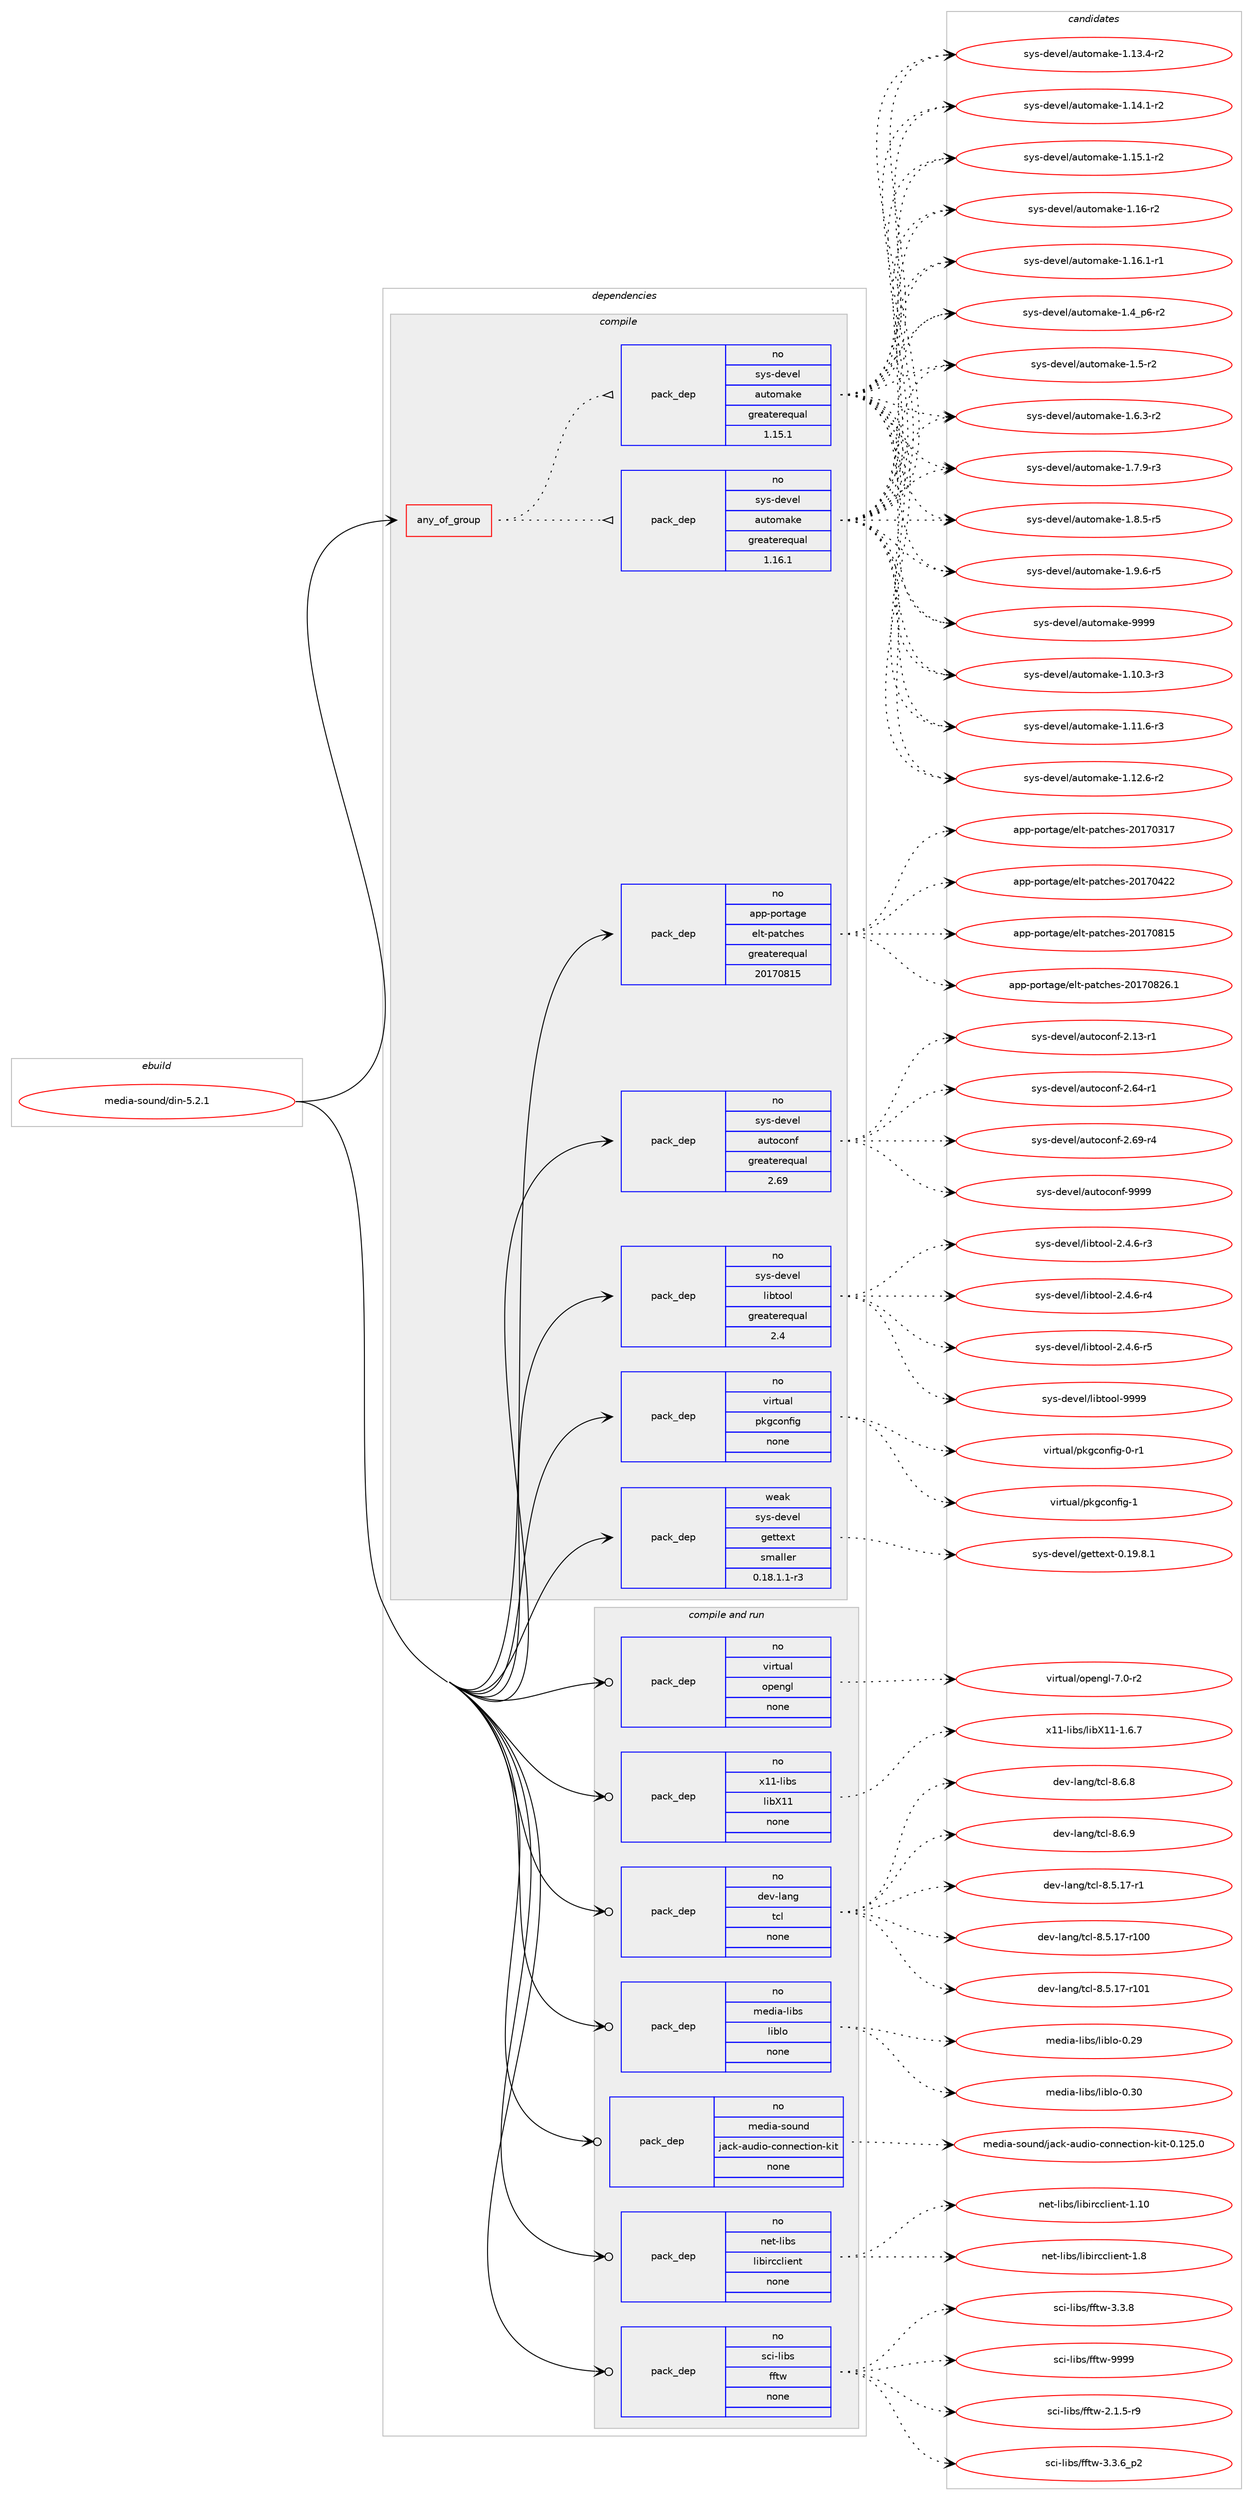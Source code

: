 digraph prolog {

# *************
# Graph options
# *************

newrank=true;
concentrate=true;
compound=true;
graph [rankdir=LR,fontname=Helvetica,fontsize=10,ranksep=1.5];#, ranksep=2.5, nodesep=0.2];
edge  [arrowhead=vee];
node  [fontname=Helvetica,fontsize=10];

# **********
# The ebuild
# **********

subgraph cluster_leftcol {
color=gray;
rank=same;
label=<<i>ebuild</i>>;
id [label="media-sound/din-5.2.1", color=red, width=4, href="../media-sound/din-5.2.1.svg"];
}

# ****************
# The dependencies
# ****************

subgraph cluster_midcol {
color=gray;
label=<<i>dependencies</i>>;
subgraph cluster_compile {
fillcolor="#eeeeee";
style=filled;
label=<<i>compile</i>>;
subgraph any25450 {
dependency1625481 [label=<<TABLE BORDER="0" CELLBORDER="1" CELLSPACING="0" CELLPADDING="4"><TR><TD CELLPADDING="10">any_of_group</TD></TR></TABLE>>, shape=none, color=red];subgraph pack1162171 {
dependency1625482 [label=<<TABLE BORDER="0" CELLBORDER="1" CELLSPACING="0" CELLPADDING="4" WIDTH="220"><TR><TD ROWSPAN="6" CELLPADDING="30">pack_dep</TD></TR><TR><TD WIDTH="110">no</TD></TR><TR><TD>sys-devel</TD></TR><TR><TD>automake</TD></TR><TR><TD>greaterequal</TD></TR><TR><TD>1.16.1</TD></TR></TABLE>>, shape=none, color=blue];
}
dependency1625481:e -> dependency1625482:w [weight=20,style="dotted",arrowhead="oinv"];
subgraph pack1162172 {
dependency1625483 [label=<<TABLE BORDER="0" CELLBORDER="1" CELLSPACING="0" CELLPADDING="4" WIDTH="220"><TR><TD ROWSPAN="6" CELLPADDING="30">pack_dep</TD></TR><TR><TD WIDTH="110">no</TD></TR><TR><TD>sys-devel</TD></TR><TR><TD>automake</TD></TR><TR><TD>greaterequal</TD></TR><TR><TD>1.15.1</TD></TR></TABLE>>, shape=none, color=blue];
}
dependency1625481:e -> dependency1625483:w [weight=20,style="dotted",arrowhead="oinv"];
}
id:e -> dependency1625481:w [weight=20,style="solid",arrowhead="vee"];
subgraph pack1162173 {
dependency1625484 [label=<<TABLE BORDER="0" CELLBORDER="1" CELLSPACING="0" CELLPADDING="4" WIDTH="220"><TR><TD ROWSPAN="6" CELLPADDING="30">pack_dep</TD></TR><TR><TD WIDTH="110">no</TD></TR><TR><TD>app-portage</TD></TR><TR><TD>elt-patches</TD></TR><TR><TD>greaterequal</TD></TR><TR><TD>20170815</TD></TR></TABLE>>, shape=none, color=blue];
}
id:e -> dependency1625484:w [weight=20,style="solid",arrowhead="vee"];
subgraph pack1162174 {
dependency1625485 [label=<<TABLE BORDER="0" CELLBORDER="1" CELLSPACING="0" CELLPADDING="4" WIDTH="220"><TR><TD ROWSPAN="6" CELLPADDING="30">pack_dep</TD></TR><TR><TD WIDTH="110">no</TD></TR><TR><TD>sys-devel</TD></TR><TR><TD>autoconf</TD></TR><TR><TD>greaterequal</TD></TR><TR><TD>2.69</TD></TR></TABLE>>, shape=none, color=blue];
}
id:e -> dependency1625485:w [weight=20,style="solid",arrowhead="vee"];
subgraph pack1162175 {
dependency1625486 [label=<<TABLE BORDER="0" CELLBORDER="1" CELLSPACING="0" CELLPADDING="4" WIDTH="220"><TR><TD ROWSPAN="6" CELLPADDING="30">pack_dep</TD></TR><TR><TD WIDTH="110">no</TD></TR><TR><TD>sys-devel</TD></TR><TR><TD>libtool</TD></TR><TR><TD>greaterequal</TD></TR><TR><TD>2.4</TD></TR></TABLE>>, shape=none, color=blue];
}
id:e -> dependency1625486:w [weight=20,style="solid",arrowhead="vee"];
subgraph pack1162176 {
dependency1625487 [label=<<TABLE BORDER="0" CELLBORDER="1" CELLSPACING="0" CELLPADDING="4" WIDTH="220"><TR><TD ROWSPAN="6" CELLPADDING="30">pack_dep</TD></TR><TR><TD WIDTH="110">no</TD></TR><TR><TD>virtual</TD></TR><TR><TD>pkgconfig</TD></TR><TR><TD>none</TD></TR><TR><TD></TD></TR></TABLE>>, shape=none, color=blue];
}
id:e -> dependency1625487:w [weight=20,style="solid",arrowhead="vee"];
subgraph pack1162177 {
dependency1625488 [label=<<TABLE BORDER="0" CELLBORDER="1" CELLSPACING="0" CELLPADDING="4" WIDTH="220"><TR><TD ROWSPAN="6" CELLPADDING="30">pack_dep</TD></TR><TR><TD WIDTH="110">weak</TD></TR><TR><TD>sys-devel</TD></TR><TR><TD>gettext</TD></TR><TR><TD>smaller</TD></TR><TR><TD>0.18.1.1-r3</TD></TR></TABLE>>, shape=none, color=blue];
}
id:e -> dependency1625488:w [weight=20,style="solid",arrowhead="vee"];
}
subgraph cluster_compileandrun {
fillcolor="#eeeeee";
style=filled;
label=<<i>compile and run</i>>;
subgraph pack1162178 {
dependency1625489 [label=<<TABLE BORDER="0" CELLBORDER="1" CELLSPACING="0" CELLPADDING="4" WIDTH="220"><TR><TD ROWSPAN="6" CELLPADDING="30">pack_dep</TD></TR><TR><TD WIDTH="110">no</TD></TR><TR><TD>dev-lang</TD></TR><TR><TD>tcl</TD></TR><TR><TD>none</TD></TR><TR><TD></TD></TR></TABLE>>, shape=none, color=blue];
}
id:e -> dependency1625489:w [weight=20,style="solid",arrowhead="odotvee"];
subgraph pack1162179 {
dependency1625490 [label=<<TABLE BORDER="0" CELLBORDER="1" CELLSPACING="0" CELLPADDING="4" WIDTH="220"><TR><TD ROWSPAN="6" CELLPADDING="30">pack_dep</TD></TR><TR><TD WIDTH="110">no</TD></TR><TR><TD>media-libs</TD></TR><TR><TD>liblo</TD></TR><TR><TD>none</TD></TR><TR><TD></TD></TR></TABLE>>, shape=none, color=blue];
}
id:e -> dependency1625490:w [weight=20,style="solid",arrowhead="odotvee"];
subgraph pack1162180 {
dependency1625491 [label=<<TABLE BORDER="0" CELLBORDER="1" CELLSPACING="0" CELLPADDING="4" WIDTH="220"><TR><TD ROWSPAN="6" CELLPADDING="30">pack_dep</TD></TR><TR><TD WIDTH="110">no</TD></TR><TR><TD>media-sound</TD></TR><TR><TD>jack-audio-connection-kit</TD></TR><TR><TD>none</TD></TR><TR><TD></TD></TR></TABLE>>, shape=none, color=blue];
}
id:e -> dependency1625491:w [weight=20,style="solid",arrowhead="odotvee"];
subgraph pack1162181 {
dependency1625492 [label=<<TABLE BORDER="0" CELLBORDER="1" CELLSPACING="0" CELLPADDING="4" WIDTH="220"><TR><TD ROWSPAN="6" CELLPADDING="30">pack_dep</TD></TR><TR><TD WIDTH="110">no</TD></TR><TR><TD>net-libs</TD></TR><TR><TD>libircclient</TD></TR><TR><TD>none</TD></TR><TR><TD></TD></TR></TABLE>>, shape=none, color=blue];
}
id:e -> dependency1625492:w [weight=20,style="solid",arrowhead="odotvee"];
subgraph pack1162182 {
dependency1625493 [label=<<TABLE BORDER="0" CELLBORDER="1" CELLSPACING="0" CELLPADDING="4" WIDTH="220"><TR><TD ROWSPAN="6" CELLPADDING="30">pack_dep</TD></TR><TR><TD WIDTH="110">no</TD></TR><TR><TD>sci-libs</TD></TR><TR><TD>fftw</TD></TR><TR><TD>none</TD></TR><TR><TD></TD></TR></TABLE>>, shape=none, color=blue];
}
id:e -> dependency1625493:w [weight=20,style="solid",arrowhead="odotvee"];
subgraph pack1162183 {
dependency1625494 [label=<<TABLE BORDER="0" CELLBORDER="1" CELLSPACING="0" CELLPADDING="4" WIDTH="220"><TR><TD ROWSPAN="6" CELLPADDING="30">pack_dep</TD></TR><TR><TD WIDTH="110">no</TD></TR><TR><TD>virtual</TD></TR><TR><TD>opengl</TD></TR><TR><TD>none</TD></TR><TR><TD></TD></TR></TABLE>>, shape=none, color=blue];
}
id:e -> dependency1625494:w [weight=20,style="solid",arrowhead="odotvee"];
subgraph pack1162184 {
dependency1625495 [label=<<TABLE BORDER="0" CELLBORDER="1" CELLSPACING="0" CELLPADDING="4" WIDTH="220"><TR><TD ROWSPAN="6" CELLPADDING="30">pack_dep</TD></TR><TR><TD WIDTH="110">no</TD></TR><TR><TD>x11-libs</TD></TR><TR><TD>libX11</TD></TR><TR><TD>none</TD></TR><TR><TD></TD></TR></TABLE>>, shape=none, color=blue];
}
id:e -> dependency1625495:w [weight=20,style="solid",arrowhead="odotvee"];
}
subgraph cluster_run {
fillcolor="#eeeeee";
style=filled;
label=<<i>run</i>>;
}
}

# **************
# The candidates
# **************

subgraph cluster_choices {
rank=same;
color=gray;
label=<<i>candidates</i>>;

subgraph choice1162171 {
color=black;
nodesep=1;
choice11512111545100101118101108479711711611110997107101454946494846514511451 [label="sys-devel/automake-1.10.3-r3", color=red, width=4,href="../sys-devel/automake-1.10.3-r3.svg"];
choice11512111545100101118101108479711711611110997107101454946494946544511451 [label="sys-devel/automake-1.11.6-r3", color=red, width=4,href="../sys-devel/automake-1.11.6-r3.svg"];
choice11512111545100101118101108479711711611110997107101454946495046544511450 [label="sys-devel/automake-1.12.6-r2", color=red, width=4,href="../sys-devel/automake-1.12.6-r2.svg"];
choice11512111545100101118101108479711711611110997107101454946495146524511450 [label="sys-devel/automake-1.13.4-r2", color=red, width=4,href="../sys-devel/automake-1.13.4-r2.svg"];
choice11512111545100101118101108479711711611110997107101454946495246494511450 [label="sys-devel/automake-1.14.1-r2", color=red, width=4,href="../sys-devel/automake-1.14.1-r2.svg"];
choice11512111545100101118101108479711711611110997107101454946495346494511450 [label="sys-devel/automake-1.15.1-r2", color=red, width=4,href="../sys-devel/automake-1.15.1-r2.svg"];
choice1151211154510010111810110847971171161111099710710145494649544511450 [label="sys-devel/automake-1.16-r2", color=red, width=4,href="../sys-devel/automake-1.16-r2.svg"];
choice11512111545100101118101108479711711611110997107101454946495446494511449 [label="sys-devel/automake-1.16.1-r1", color=red, width=4,href="../sys-devel/automake-1.16.1-r1.svg"];
choice115121115451001011181011084797117116111109971071014549465295112544511450 [label="sys-devel/automake-1.4_p6-r2", color=red, width=4,href="../sys-devel/automake-1.4_p6-r2.svg"];
choice11512111545100101118101108479711711611110997107101454946534511450 [label="sys-devel/automake-1.5-r2", color=red, width=4,href="../sys-devel/automake-1.5-r2.svg"];
choice115121115451001011181011084797117116111109971071014549465446514511450 [label="sys-devel/automake-1.6.3-r2", color=red, width=4,href="../sys-devel/automake-1.6.3-r2.svg"];
choice115121115451001011181011084797117116111109971071014549465546574511451 [label="sys-devel/automake-1.7.9-r3", color=red, width=4,href="../sys-devel/automake-1.7.9-r3.svg"];
choice115121115451001011181011084797117116111109971071014549465646534511453 [label="sys-devel/automake-1.8.5-r5", color=red, width=4,href="../sys-devel/automake-1.8.5-r5.svg"];
choice115121115451001011181011084797117116111109971071014549465746544511453 [label="sys-devel/automake-1.9.6-r5", color=red, width=4,href="../sys-devel/automake-1.9.6-r5.svg"];
choice115121115451001011181011084797117116111109971071014557575757 [label="sys-devel/automake-9999", color=red, width=4,href="../sys-devel/automake-9999.svg"];
dependency1625482:e -> choice11512111545100101118101108479711711611110997107101454946494846514511451:w [style=dotted,weight="100"];
dependency1625482:e -> choice11512111545100101118101108479711711611110997107101454946494946544511451:w [style=dotted,weight="100"];
dependency1625482:e -> choice11512111545100101118101108479711711611110997107101454946495046544511450:w [style=dotted,weight="100"];
dependency1625482:e -> choice11512111545100101118101108479711711611110997107101454946495146524511450:w [style=dotted,weight="100"];
dependency1625482:e -> choice11512111545100101118101108479711711611110997107101454946495246494511450:w [style=dotted,weight="100"];
dependency1625482:e -> choice11512111545100101118101108479711711611110997107101454946495346494511450:w [style=dotted,weight="100"];
dependency1625482:e -> choice1151211154510010111810110847971171161111099710710145494649544511450:w [style=dotted,weight="100"];
dependency1625482:e -> choice11512111545100101118101108479711711611110997107101454946495446494511449:w [style=dotted,weight="100"];
dependency1625482:e -> choice115121115451001011181011084797117116111109971071014549465295112544511450:w [style=dotted,weight="100"];
dependency1625482:e -> choice11512111545100101118101108479711711611110997107101454946534511450:w [style=dotted,weight="100"];
dependency1625482:e -> choice115121115451001011181011084797117116111109971071014549465446514511450:w [style=dotted,weight="100"];
dependency1625482:e -> choice115121115451001011181011084797117116111109971071014549465546574511451:w [style=dotted,weight="100"];
dependency1625482:e -> choice115121115451001011181011084797117116111109971071014549465646534511453:w [style=dotted,weight="100"];
dependency1625482:e -> choice115121115451001011181011084797117116111109971071014549465746544511453:w [style=dotted,weight="100"];
dependency1625482:e -> choice115121115451001011181011084797117116111109971071014557575757:w [style=dotted,weight="100"];
}
subgraph choice1162172 {
color=black;
nodesep=1;
choice11512111545100101118101108479711711611110997107101454946494846514511451 [label="sys-devel/automake-1.10.3-r3", color=red, width=4,href="../sys-devel/automake-1.10.3-r3.svg"];
choice11512111545100101118101108479711711611110997107101454946494946544511451 [label="sys-devel/automake-1.11.6-r3", color=red, width=4,href="../sys-devel/automake-1.11.6-r3.svg"];
choice11512111545100101118101108479711711611110997107101454946495046544511450 [label="sys-devel/automake-1.12.6-r2", color=red, width=4,href="../sys-devel/automake-1.12.6-r2.svg"];
choice11512111545100101118101108479711711611110997107101454946495146524511450 [label="sys-devel/automake-1.13.4-r2", color=red, width=4,href="../sys-devel/automake-1.13.4-r2.svg"];
choice11512111545100101118101108479711711611110997107101454946495246494511450 [label="sys-devel/automake-1.14.1-r2", color=red, width=4,href="../sys-devel/automake-1.14.1-r2.svg"];
choice11512111545100101118101108479711711611110997107101454946495346494511450 [label="sys-devel/automake-1.15.1-r2", color=red, width=4,href="../sys-devel/automake-1.15.1-r2.svg"];
choice1151211154510010111810110847971171161111099710710145494649544511450 [label="sys-devel/automake-1.16-r2", color=red, width=4,href="../sys-devel/automake-1.16-r2.svg"];
choice11512111545100101118101108479711711611110997107101454946495446494511449 [label="sys-devel/automake-1.16.1-r1", color=red, width=4,href="../sys-devel/automake-1.16.1-r1.svg"];
choice115121115451001011181011084797117116111109971071014549465295112544511450 [label="sys-devel/automake-1.4_p6-r2", color=red, width=4,href="../sys-devel/automake-1.4_p6-r2.svg"];
choice11512111545100101118101108479711711611110997107101454946534511450 [label="sys-devel/automake-1.5-r2", color=red, width=4,href="../sys-devel/automake-1.5-r2.svg"];
choice115121115451001011181011084797117116111109971071014549465446514511450 [label="sys-devel/automake-1.6.3-r2", color=red, width=4,href="../sys-devel/automake-1.6.3-r2.svg"];
choice115121115451001011181011084797117116111109971071014549465546574511451 [label="sys-devel/automake-1.7.9-r3", color=red, width=4,href="../sys-devel/automake-1.7.9-r3.svg"];
choice115121115451001011181011084797117116111109971071014549465646534511453 [label="sys-devel/automake-1.8.5-r5", color=red, width=4,href="../sys-devel/automake-1.8.5-r5.svg"];
choice115121115451001011181011084797117116111109971071014549465746544511453 [label="sys-devel/automake-1.9.6-r5", color=red, width=4,href="../sys-devel/automake-1.9.6-r5.svg"];
choice115121115451001011181011084797117116111109971071014557575757 [label="sys-devel/automake-9999", color=red, width=4,href="../sys-devel/automake-9999.svg"];
dependency1625483:e -> choice11512111545100101118101108479711711611110997107101454946494846514511451:w [style=dotted,weight="100"];
dependency1625483:e -> choice11512111545100101118101108479711711611110997107101454946494946544511451:w [style=dotted,weight="100"];
dependency1625483:e -> choice11512111545100101118101108479711711611110997107101454946495046544511450:w [style=dotted,weight="100"];
dependency1625483:e -> choice11512111545100101118101108479711711611110997107101454946495146524511450:w [style=dotted,weight="100"];
dependency1625483:e -> choice11512111545100101118101108479711711611110997107101454946495246494511450:w [style=dotted,weight="100"];
dependency1625483:e -> choice11512111545100101118101108479711711611110997107101454946495346494511450:w [style=dotted,weight="100"];
dependency1625483:e -> choice1151211154510010111810110847971171161111099710710145494649544511450:w [style=dotted,weight="100"];
dependency1625483:e -> choice11512111545100101118101108479711711611110997107101454946495446494511449:w [style=dotted,weight="100"];
dependency1625483:e -> choice115121115451001011181011084797117116111109971071014549465295112544511450:w [style=dotted,weight="100"];
dependency1625483:e -> choice11512111545100101118101108479711711611110997107101454946534511450:w [style=dotted,weight="100"];
dependency1625483:e -> choice115121115451001011181011084797117116111109971071014549465446514511450:w [style=dotted,weight="100"];
dependency1625483:e -> choice115121115451001011181011084797117116111109971071014549465546574511451:w [style=dotted,weight="100"];
dependency1625483:e -> choice115121115451001011181011084797117116111109971071014549465646534511453:w [style=dotted,weight="100"];
dependency1625483:e -> choice115121115451001011181011084797117116111109971071014549465746544511453:w [style=dotted,weight="100"];
dependency1625483:e -> choice115121115451001011181011084797117116111109971071014557575757:w [style=dotted,weight="100"];
}
subgraph choice1162173 {
color=black;
nodesep=1;
choice97112112451121111141169710310147101108116451129711699104101115455048495548514955 [label="app-portage/elt-patches-20170317", color=red, width=4,href="../app-portage/elt-patches-20170317.svg"];
choice97112112451121111141169710310147101108116451129711699104101115455048495548525050 [label="app-portage/elt-patches-20170422", color=red, width=4,href="../app-portage/elt-patches-20170422.svg"];
choice97112112451121111141169710310147101108116451129711699104101115455048495548564953 [label="app-portage/elt-patches-20170815", color=red, width=4,href="../app-portage/elt-patches-20170815.svg"];
choice971121124511211111411697103101471011081164511297116991041011154550484955485650544649 [label="app-portage/elt-patches-20170826.1", color=red, width=4,href="../app-portage/elt-patches-20170826.1.svg"];
dependency1625484:e -> choice97112112451121111141169710310147101108116451129711699104101115455048495548514955:w [style=dotted,weight="100"];
dependency1625484:e -> choice97112112451121111141169710310147101108116451129711699104101115455048495548525050:w [style=dotted,weight="100"];
dependency1625484:e -> choice97112112451121111141169710310147101108116451129711699104101115455048495548564953:w [style=dotted,weight="100"];
dependency1625484:e -> choice971121124511211111411697103101471011081164511297116991041011154550484955485650544649:w [style=dotted,weight="100"];
}
subgraph choice1162174 {
color=black;
nodesep=1;
choice1151211154510010111810110847971171161119911111010245504649514511449 [label="sys-devel/autoconf-2.13-r1", color=red, width=4,href="../sys-devel/autoconf-2.13-r1.svg"];
choice1151211154510010111810110847971171161119911111010245504654524511449 [label="sys-devel/autoconf-2.64-r1", color=red, width=4,href="../sys-devel/autoconf-2.64-r1.svg"];
choice1151211154510010111810110847971171161119911111010245504654574511452 [label="sys-devel/autoconf-2.69-r4", color=red, width=4,href="../sys-devel/autoconf-2.69-r4.svg"];
choice115121115451001011181011084797117116111991111101024557575757 [label="sys-devel/autoconf-9999", color=red, width=4,href="../sys-devel/autoconf-9999.svg"];
dependency1625485:e -> choice1151211154510010111810110847971171161119911111010245504649514511449:w [style=dotted,weight="100"];
dependency1625485:e -> choice1151211154510010111810110847971171161119911111010245504654524511449:w [style=dotted,weight="100"];
dependency1625485:e -> choice1151211154510010111810110847971171161119911111010245504654574511452:w [style=dotted,weight="100"];
dependency1625485:e -> choice115121115451001011181011084797117116111991111101024557575757:w [style=dotted,weight="100"];
}
subgraph choice1162175 {
color=black;
nodesep=1;
choice1151211154510010111810110847108105981161111111084550465246544511451 [label="sys-devel/libtool-2.4.6-r3", color=red, width=4,href="../sys-devel/libtool-2.4.6-r3.svg"];
choice1151211154510010111810110847108105981161111111084550465246544511452 [label="sys-devel/libtool-2.4.6-r4", color=red, width=4,href="../sys-devel/libtool-2.4.6-r4.svg"];
choice1151211154510010111810110847108105981161111111084550465246544511453 [label="sys-devel/libtool-2.4.6-r5", color=red, width=4,href="../sys-devel/libtool-2.4.6-r5.svg"];
choice1151211154510010111810110847108105981161111111084557575757 [label="sys-devel/libtool-9999", color=red, width=4,href="../sys-devel/libtool-9999.svg"];
dependency1625486:e -> choice1151211154510010111810110847108105981161111111084550465246544511451:w [style=dotted,weight="100"];
dependency1625486:e -> choice1151211154510010111810110847108105981161111111084550465246544511452:w [style=dotted,weight="100"];
dependency1625486:e -> choice1151211154510010111810110847108105981161111111084550465246544511453:w [style=dotted,weight="100"];
dependency1625486:e -> choice1151211154510010111810110847108105981161111111084557575757:w [style=dotted,weight="100"];
}
subgraph choice1162176 {
color=black;
nodesep=1;
choice11810511411611797108471121071039911111010210510345484511449 [label="virtual/pkgconfig-0-r1", color=red, width=4,href="../virtual/pkgconfig-0-r1.svg"];
choice1181051141161179710847112107103991111101021051034549 [label="virtual/pkgconfig-1", color=red, width=4,href="../virtual/pkgconfig-1.svg"];
dependency1625487:e -> choice11810511411611797108471121071039911111010210510345484511449:w [style=dotted,weight="100"];
dependency1625487:e -> choice1181051141161179710847112107103991111101021051034549:w [style=dotted,weight="100"];
}
subgraph choice1162177 {
color=black;
nodesep=1;
choice1151211154510010111810110847103101116116101120116454846495746564649 [label="sys-devel/gettext-0.19.8.1", color=red, width=4,href="../sys-devel/gettext-0.19.8.1.svg"];
dependency1625488:e -> choice1151211154510010111810110847103101116116101120116454846495746564649:w [style=dotted,weight="100"];
}
subgraph choice1162178 {
color=black;
nodesep=1;
choice10010111845108971101034711699108455646534649554511449 [label="dev-lang/tcl-8.5.17-r1", color=red, width=4,href="../dev-lang/tcl-8.5.17-r1.svg"];
choice100101118451089711010347116991084556465346495545114494848 [label="dev-lang/tcl-8.5.17-r100", color=red, width=4,href="../dev-lang/tcl-8.5.17-r100.svg"];
choice100101118451089711010347116991084556465346495545114494849 [label="dev-lang/tcl-8.5.17-r101", color=red, width=4,href="../dev-lang/tcl-8.5.17-r101.svg"];
choice10010111845108971101034711699108455646544656 [label="dev-lang/tcl-8.6.8", color=red, width=4,href="../dev-lang/tcl-8.6.8.svg"];
choice10010111845108971101034711699108455646544657 [label="dev-lang/tcl-8.6.9", color=red, width=4,href="../dev-lang/tcl-8.6.9.svg"];
dependency1625489:e -> choice10010111845108971101034711699108455646534649554511449:w [style=dotted,weight="100"];
dependency1625489:e -> choice100101118451089711010347116991084556465346495545114494848:w [style=dotted,weight="100"];
dependency1625489:e -> choice100101118451089711010347116991084556465346495545114494849:w [style=dotted,weight="100"];
dependency1625489:e -> choice10010111845108971101034711699108455646544656:w [style=dotted,weight="100"];
dependency1625489:e -> choice10010111845108971101034711699108455646544657:w [style=dotted,weight="100"];
}
subgraph choice1162179 {
color=black;
nodesep=1;
choice10910110010597451081059811547108105981081114548465057 [label="media-libs/liblo-0.29", color=red, width=4,href="../media-libs/liblo-0.29.svg"];
choice10910110010597451081059811547108105981081114548465148 [label="media-libs/liblo-0.30", color=red, width=4,href="../media-libs/liblo-0.30.svg"];
dependency1625490:e -> choice10910110010597451081059811547108105981081114548465057:w [style=dotted,weight="100"];
dependency1625490:e -> choice10910110010597451081059811547108105981081114548465148:w [style=dotted,weight="100"];
}
subgraph choice1162180 {
color=black;
nodesep=1;
choice10910110010597451151111171101004710697991074597117100105111459911111011010199116105111110451071051164548464950534648 [label="media-sound/jack-audio-connection-kit-0.125.0", color=red, width=4,href="../media-sound/jack-audio-connection-kit-0.125.0.svg"];
dependency1625491:e -> choice10910110010597451151111171101004710697991074597117100105111459911111011010199116105111110451071051164548464950534648:w [style=dotted,weight="100"];
}
subgraph choice1162181 {
color=black;
nodesep=1;
choice1101011164510810598115471081059810511499991081051011101164549464948 [label="net-libs/libircclient-1.10", color=red, width=4,href="../net-libs/libircclient-1.10.svg"];
choice11010111645108105981154710810598105114999910810510111011645494656 [label="net-libs/libircclient-1.8", color=red, width=4,href="../net-libs/libircclient-1.8.svg"];
dependency1625492:e -> choice1101011164510810598115471081059810511499991081051011101164549464948:w [style=dotted,weight="100"];
dependency1625492:e -> choice11010111645108105981154710810598105114999910810510111011645494656:w [style=dotted,weight="100"];
}
subgraph choice1162182 {
color=black;
nodesep=1;
choice115991054510810598115471021021161194550464946534511457 [label="sci-libs/fftw-2.1.5-r9", color=red, width=4,href="../sci-libs/fftw-2.1.5-r9.svg"];
choice115991054510810598115471021021161194551465146549511250 [label="sci-libs/fftw-3.3.6_p2", color=red, width=4,href="../sci-libs/fftw-3.3.6_p2.svg"];
choice11599105451081059811547102102116119455146514656 [label="sci-libs/fftw-3.3.8", color=red, width=4,href="../sci-libs/fftw-3.3.8.svg"];
choice115991054510810598115471021021161194557575757 [label="sci-libs/fftw-9999", color=red, width=4,href="../sci-libs/fftw-9999.svg"];
dependency1625493:e -> choice115991054510810598115471021021161194550464946534511457:w [style=dotted,weight="100"];
dependency1625493:e -> choice115991054510810598115471021021161194551465146549511250:w [style=dotted,weight="100"];
dependency1625493:e -> choice11599105451081059811547102102116119455146514656:w [style=dotted,weight="100"];
dependency1625493:e -> choice115991054510810598115471021021161194557575757:w [style=dotted,weight="100"];
}
subgraph choice1162183 {
color=black;
nodesep=1;
choice1181051141161179710847111112101110103108455546484511450 [label="virtual/opengl-7.0-r2", color=red, width=4,href="../virtual/opengl-7.0-r2.svg"];
dependency1625494:e -> choice1181051141161179710847111112101110103108455546484511450:w [style=dotted,weight="100"];
}
subgraph choice1162184 {
color=black;
nodesep=1;
choice120494945108105981154710810598884949454946544655 [label="x11-libs/libX11-1.6.7", color=red, width=4,href="../x11-libs/libX11-1.6.7.svg"];
dependency1625495:e -> choice120494945108105981154710810598884949454946544655:w [style=dotted,weight="100"];
}
}

}
